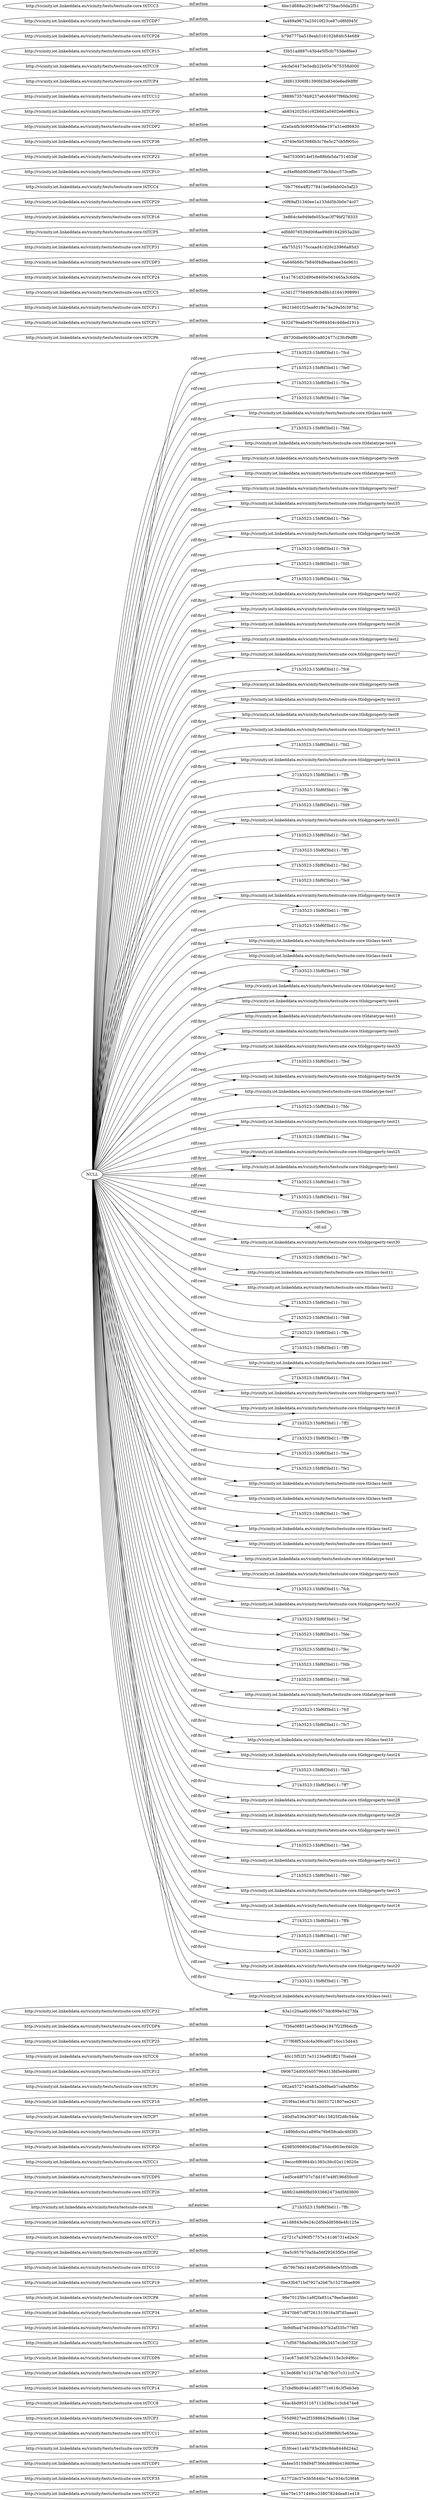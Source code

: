digraph ar2dtool_diagram { 
rankdir=LR;
size="1501"
	"http://vicinity.iot.linkeddata.es/vicinity/tests/testsuite-core.ttlTCP22" -> "bbe75e1371449cc33807824dea81e418" [ label = "mf:action" ];
	"http://vicinity.iot.linkeddata.es/vicinity/tests/testsuite-core.ttlTCP35" -> "61772dc37e3b5644bc74a1934c529f46" [ label = "mf:action" ];
	"http://vicinity.iot.linkeddata.es/vicinity/tests/testsuite-core.ttlTCDP1" -> "da4ee55159d94f7366cb894b419d09ae" [ label = "mf:action" ];
	"http://vicinity.iot.linkeddata.es/vicinity/tests/testsuite-core.ttlTCP9" -> "f53fcee11a4b793e289c9da8448d24a2" [ label = "mf:action" ];
	"http://vicinity.iot.linkeddata.es/vicinity/tests/testsuite-core.ttlTCC11" -> "99b04d15eb341d3a55896f6fc5e656ac" [ label = "mf:action" ];
	"http://vicinity.iot.linkeddata.es/vicinity/tests/testsuite-core.ttlTCP3" -> "795d9827ee2f33886429a6ea9b112bae" [ label = "mf:action" ];
	"http://vicinity.iot.linkeddata.es/vicinity/tests/testsuite-core.ttlTCC8" -> "64ac4bd9531167112d3fac1c3cb474e8" [ label = "mf:action" ];
	"http://vicinity.iot.linkeddata.es/vicinity/tests/testsuite-core.ttlTCP14" -> "27cbd9bd64e1a885771e618c3f5eb3eb" [ label = "mf:action" ];
	"http://vicinity.iot.linkeddata.es/vicinity/tests/testsuite-core.ttlTCP27" -> "b13ed68b7412473a7db78c07c311c57e" [ label = "mf:action" ];
	"http://vicinity.iot.linkeddata.es/vicinity/tests/testsuite-core.ttlTCDP6" -> "11ec673a6387b226e9e3115e3c94f6cc" [ label = "mf:action" ];
	"http://vicinity.iot.linkeddata.es/vicinity/tests/testsuite-core.ttlTCC2" -> "17cf56758a00e8a39fa3457e1fe0732f" [ label = "mf:action" ];
	"http://vicinity.iot.linkeddata.es/vicinity/tests/testsuite-core.ttlTCP21" -> "3b9dfba47e4394bcb37b2af335c776f3" [ label = "mf:action" ];
	"http://vicinity.iot.linkeddata.es/vicinity/tests/testsuite-core.ttlTCP34" -> "28470b67c8f7261515916a3f7d5aea41" [ label = "mf:action" ];
	"http://vicinity.iot.linkeddata.es/vicinity/tests/testsuite-core.ttlTCP8" -> "96e70125bc1a8f2fa851a79ee5aeddd1" [ label = "mf:action" ];
	"http://vicinity.iot.linkeddata.es/vicinity/tests/testsuite-core.ttlTCP19" -> "0be33b471bd7927a2b67b152736ae806" [ label = "mf:action" ];
	"http://vicinity.iot.linkeddata.es/vicinity/tests/testsuite-core.ttlTCC10" -> "db79b7bfa1444f2d95d68e0e5f55cdfb" [ label = "mf:action" ];
	"http://vicinity.iot.linkeddata.es/vicinity/tests/testsuite-core.ttlTCP2" -> "f4a5c957670a5ba56f292635f3e195ef" [ label = "mf:action" ];
	"http://vicinity.iot.linkeddata.es/vicinity/tests/testsuite-core.ttlTCC7" -> "c2721c7a390f57757e141d6731ed2e3c" [ label = "mf:action" ];
	"http://vicinity.iot.linkeddata.es/vicinity/tests/testsuite-core.ttlTCP13" -> "ae1d8843e9e24c2d5bdd858de4fc125e" [ label = "mf:action" ];
	"http://vicinity.iot.linkeddata.es/vicinity/tests/testsuite-core.ttl" -> "271b3523:15bf6f3bd11:-7ffc" [ label = "mf:entries" ];
	"http://vicinity.iot.linkeddata.es/vicinity/tests/testsuite-core.ttlTCP26" -> "bb9fc24d66f8d5933662473dd5fd3600" [ label = "mf:action" ];
	"http://vicinity.iot.linkeddata.es/vicinity/tests/testsuite-core.ttlTCDP5" -> "1ed5ce48f707c7dd167e48f196d50cc0" [ label = "mf:action" ];
	"http://vicinity.iot.linkeddata.es/vicinity/tests/testsuite-core.ttlTCC1" -> "19eccc6f69644b1383c36c02e119020e" [ label = "mf:action" ];
	"http://vicinity.iot.linkeddata.es/vicinity/tests/testsuite-core.ttlTCP20" -> "6298509980d28bd755dcd903ecf402fc" [ label = "mf:action" ];
	"http://vicinity.iot.linkeddata.es/vicinity/tests/testsuite-core.ttlTCP33" -> "1b89bfcc0a1a890a76b658cabc4fd3f3" [ label = "mf:action" ];
	"http://vicinity.iot.linkeddata.es/vicinity/tests/testsuite-core.ttlTCP7" -> "1d0d5a536a393f746c15825f2d8c54da" [ label = "mf:action" ];
	"http://vicinity.iot.linkeddata.es/vicinity/tests/testsuite-core.ttlTCP18" -> "2f19f4a1b6cd7b13b031721807ee2437" [ label = "mf:action" ];
	"http://vicinity.iot.linkeddata.es/vicinity/tests/testsuite-core.ttlTCP1" -> "082a4572740a83a2dd9aeb7ca9a8f56c" [ label = "mf:action" ];
	"http://vicinity.iot.linkeddata.es/vicinity/tests/testsuite-core.ttlTCP12" -> "0906724d0054057964313fd5e94bd981" [ label = "mf:action" ];
	"http://vicinity.iot.linkeddata.es/vicinity/tests/testsuite-core.ttlTCC6" -> "40c15f52f17e31234ef92ff217fcebd4" [ label = "mf:action" ];
	"http://vicinity.iot.linkeddata.es/vicinity/tests/testsuite-core.ttlTCP25" -> "377f68f53cdc4a366ca6f716cc15d443" [ label = "mf:action" ];
	"http://vicinity.iot.linkeddata.es/vicinity/tests/testsuite-core.ttlTCDP4" -> "7f36a08851ae35deda1947f22f9bdcfb" [ label = "mf:action" ];
	"http://vicinity.iot.linkeddata.es/vicinity/tests/testsuite-core.ttlTCP32" -> "83a1c20aa6b39fe5573dc898e54273fa" [ label = "mf:action" ];
	"NULL" -> "271b3523:15bf6f3bd11:-7fcd" [ label = "rdf:rest" ];
	"NULL" -> "271b3523:15bf6f3bd11:-7fe0" [ label = "rdf:rest" ];
	"NULL" -> "271b3523:15bf6f3bd11:-7fca" [ label = "rdf:rest" ];
	"NULL" -> "271b3523:15bf6f3bd11:-7fee" [ label = "rdf:rest" ];
	"NULL" -> "http://vicinity.iot.linkeddata.es/vicinity/tests/testsuite-core.ttlclass-test6" [ label = "rdf:first" ];
	"NULL" -> "271b3523:15bf6f3bd11:-7fdd" [ label = "rdf:rest" ];
	"NULL" -> "http://vicinity.iot.linkeddata.es/vicinity/tests/testsuite-core.ttldatatype-test4" [ label = "rdf:first" ];
	"NULL" -> "http://vicinity.iot.linkeddata.es/vicinity/tests/testsuite-core.ttlobjproperty-test6" [ label = "rdf:first" ];
	"NULL" -> "http://vicinity.iot.linkeddata.es/vicinity/tests/testsuite-core.ttldatatype-test5" [ label = "rdf:first" ];
	"NULL" -> "http://vicinity.iot.linkeddata.es/vicinity/tests/testsuite-core.ttlobjproperty-test7" [ label = "rdf:first" ];
	"NULL" -> "http://vicinity.iot.linkeddata.es/vicinity/tests/testsuite-core.ttlobjproperty-test35" [ label = "rdf:first" ];
	"NULL" -> "271b3523:15bf6f3bd11:-7feb" [ label = "rdf:rest" ];
	"NULL" -> "http://vicinity.iot.linkeddata.es/vicinity/tests/testsuite-core.ttlobjproperty-test36" [ label = "rdf:first" ];
	"NULL" -> "271b3523:15bf6f3bd11:-7fc9" [ label = "rdf:rest" ];
	"NULL" -> "271b3523:15bf6f3bd11:-7fd5" [ label = "rdf:rest" ];
	"NULL" -> "271b3523:15bf6f3bd11:-7fda" [ label = "rdf:rest" ];
	"NULL" -> "http://vicinity.iot.linkeddata.es/vicinity/tests/testsuite-core.ttlobjproperty-test22" [ label = "rdf:first" ];
	"NULL" -> "http://vicinity.iot.linkeddata.es/vicinity/tests/testsuite-core.ttlobjproperty-test23" [ label = "rdf:first" ];
	"NULL" -> "http://vicinity.iot.linkeddata.es/vicinity/tests/testsuite-core.ttlobjproperty-test26" [ label = "rdf:first" ];
	"NULL" -> "http://vicinity.iot.linkeddata.es/vicinity/tests/testsuite-core.ttlobjproperty-test2" [ label = "rdf:first" ];
	"NULL" -> "http://vicinity.iot.linkeddata.es/vicinity/tests/testsuite-core.ttlobjproperty-test27" [ label = "rdf:first" ];
	"NULL" -> "271b3523:15bf6f3bd11:-7fc6" [ label = "rdf:rest" ];
	"NULL" -> "http://vicinity.iot.linkeddata.es/vicinity/tests/testsuite-core.ttlobjproperty-test8" [ label = "rdf:first" ];
	"NULL" -> "http://vicinity.iot.linkeddata.es/vicinity/tests/testsuite-core.ttlobjproperty-test10" [ label = "rdf:first" ];
	"NULL" -> "http://vicinity.iot.linkeddata.es/vicinity/tests/testsuite-core.ttlobjproperty-test9" [ label = "rdf:first" ];
	"NULL" -> "http://vicinity.iot.linkeddata.es/vicinity/tests/testsuite-core.ttlobjproperty-test13" [ label = "rdf:first" ];
	"NULL" -> "271b3523:15bf6f3bd11:-7fd2" [ label = "rdf:rest" ];
	"NULL" -> "http://vicinity.iot.linkeddata.es/vicinity/tests/testsuite-core.ttlobjproperty-test14" [ label = "rdf:first" ];
	"NULL" -> "271b3523:15bf6f3bd11:-7ffb" [ label = "rdf:rest" ];
	"NULL" -> "271b3523:15bf6f3bd11:-7ff6" [ label = "rdf:rest" ];
	"NULL" -> "271b3523:15bf6f3bd11:-7fd9" [ label = "rdf:rest" ];
	"NULL" -> "http://vicinity.iot.linkeddata.es/vicinity/tests/testsuite-core.ttlobjproperty-test31" [ label = "rdf:first" ];
	"NULL" -> "271b3523:15bf6f3bd11:-7fe5" [ label = "rdf:rest" ];
	"NULL" -> "271b3523:15bf6f3bd11:-7ff3" [ label = "rdf:rest" ];
	"NULL" -> "271b3523:15bf6f3bd11:-7fe2" [ label = "rdf:rest" ];
	"NULL" -> "271b3523:15bf6f3bd11:-7fe9" [ label = "rdf:rest" ];
	"NULL" -> "http://vicinity.iot.linkeddata.es/vicinity/tests/testsuite-core.ttlobjproperty-test19" [ label = "rdf:first" ];
	"NULL" -> "271b3523:15bf6f3bd11:-7ff0" [ label = "rdf:rest" ];
	"NULL" -> "271b3523:15bf6f3bd11:-7fcc" [ label = "rdf:rest" ];
	"NULL" -> "http://vicinity.iot.linkeddata.es/vicinity/tests/testsuite-core.ttlclass-test5" [ label = "rdf:first" ];
	"NULL" -> "http://vicinity.iot.linkeddata.es/vicinity/tests/testsuite-core.ttlclass-test4" [ label = "rdf:first" ];
	"NULL" -> "271b3523:15bf6f3bd11:-7fdf" [ label = "rdf:rest" ];
	"NULL" -> "http://vicinity.iot.linkeddata.es/vicinity/tests/testsuite-core.ttldatatype-test2" [ label = "rdf:first" ];
	"NULL" -> "http://vicinity.iot.linkeddata.es/vicinity/tests/testsuite-core.ttlobjproperty-test4" [ label = "rdf:first" ];
	"NULL" -> "http://vicinity.iot.linkeddata.es/vicinity/tests/testsuite-core.ttldatatype-test3" [ label = "rdf:first" ];
	"NULL" -> "http://vicinity.iot.linkeddata.es/vicinity/tests/testsuite-core.ttlobjproperty-test5" [ label = "rdf:first" ];
	"NULL" -> "http://vicinity.iot.linkeddata.es/vicinity/tests/testsuite-core.ttlobjproperty-test33" [ label = "rdf:first" ];
	"NULL" -> "271b3523:15bf6f3bd11:-7fed" [ label = "rdf:rest" ];
	"NULL" -> "http://vicinity.iot.linkeddata.es/vicinity/tests/testsuite-core.ttlobjproperty-test34" [ label = "rdf:first" ];
	"NULL" -> "http://vicinity.iot.linkeddata.es/vicinity/tests/testsuite-core.ttldatatype-test7" [ label = "rdf:first" ];
	"NULL" -> "271b3523:15bf6f3bd11:-7fdc" [ label = "rdf:rest" ];
	"NULL" -> "http://vicinity.iot.linkeddata.es/vicinity/tests/testsuite-core.ttlobjproperty-test21" [ label = "rdf:first" ];
	"NULL" -> "271b3523:15bf6f3bd11:-7fea" [ label = "rdf:rest" ];
	"NULL" -> "http://vicinity.iot.linkeddata.es/vicinity/tests/testsuite-core.ttlobjproperty-test25" [ label = "rdf:first" ];
	"NULL" -> "http://vicinity.iot.linkeddata.es/vicinity/tests/testsuite-core.ttlobjproperty-test1" [ label = "rdf:first" ];
	"NULL" -> "271b3523:15bf6f3bd11:-7fc8" [ label = "rdf:rest" ];
	"NULL" -> "271b3523:15bf6f3bd11:-7fd4" [ label = "rdf:rest" ];
	"NULL" -> "271b3523:15bf6f3bd11:-7ff8" [ label = "rdf:rest" ];
	"NULL" -> "rdf:nil" [ label = "rdf:rest" ];
	"NULL" -> "http://vicinity.iot.linkeddata.es/vicinity/tests/testsuite-core.ttlobjproperty-test30" [ label = "rdf:first" ];
	"NULL" -> "271b3523:15bf6f3bd11:-7fe7" [ label = "rdf:rest" ];
	"NULL" -> "http://vicinity.iot.linkeddata.es/vicinity/tests/testsuite-core.ttlclass-test11" [ label = "rdf:first" ];
	"NULL" -> "http://vicinity.iot.linkeddata.es/vicinity/tests/testsuite-core.ttlclass-test12" [ label = "rdf:first" ];
	"NULL" -> "271b3523:15bf6f3bd11:-7fd1" [ label = "rdf:rest" ];
	"NULL" -> "271b3523:15bf6f3bd11:-7fd8" [ label = "rdf:rest" ];
	"NULL" -> "271b3523:15bf6f3bd11:-7ffa" [ label = "rdf:rest" ];
	"NULL" -> "271b3523:15bf6f3bd11:-7ff5" [ label = "rdf:rest" ];
	"NULL" -> "http://vicinity.iot.linkeddata.es/vicinity/tests/testsuite-core.ttlclass-test7" [ label = "rdf:first" ];
	"NULL" -> "271b3523:15bf6f3bd11:-7fe4" [ label = "rdf:rest" ];
	"NULL" -> "http://vicinity.iot.linkeddata.es/vicinity/tests/testsuite-core.ttlobjproperty-test17" [ label = "rdf:first" ];
	"NULL" -> "http://vicinity.iot.linkeddata.es/vicinity/tests/testsuite-core.ttlobjproperty-test18" [ label = "rdf:first" ];
	"NULL" -> "271b3523:15bf6f3bd11:-7ff2" [ label = "rdf:rest" ];
	"NULL" -> "271b3523:15bf6f3bd11:-7ff9" [ label = "rdf:rest" ];
	"NULL" -> "271b3523:15bf6f3bd11:-7fce" [ label = "rdf:rest" ];
	"NULL" -> "271b3523:15bf6f3bd11:-7fe1" [ label = "rdf:rest" ];
	"NULL" -> "http://vicinity.iot.linkeddata.es/vicinity/tests/testsuite-core.ttlclass-test8" [ label = "rdf:first" ];
	"NULL" -> "http://vicinity.iot.linkeddata.es/vicinity/tests/testsuite-core.ttlclass-test9" [ label = "rdf:first" ];
	"NULL" -> "271b3523:15bf6f3bd11:-7fe8" [ label = "rdf:rest" ];
	"NULL" -> "http://vicinity.iot.linkeddata.es/vicinity/tests/testsuite-core.ttlclass-test2" [ label = "rdf:first" ];
	"NULL" -> "http://vicinity.iot.linkeddata.es/vicinity/tests/testsuite-core.ttlclass-test3" [ label = "rdf:first" ];
	"NULL" -> "http://vicinity.iot.linkeddata.es/vicinity/tests/testsuite-core.ttldatatype-test1" [ label = "rdf:first" ];
	"NULL" -> "http://vicinity.iot.linkeddata.es/vicinity/tests/testsuite-core.ttlobjproperty-test3" [ label = "rdf:first" ];
	"NULL" -> "271b3523:15bf6f3bd11:-7fcb" [ label = "rdf:rest" ];
	"NULL" -> "http://vicinity.iot.linkeddata.es/vicinity/tests/testsuite-core.ttlobjproperty-test32" [ label = "rdf:first" ];
	"NULL" -> "271b3523:15bf6f3bd11:-7fef" [ label = "rdf:rest" ];
	"NULL" -> "271b3523:15bf6f3bd11:-7fde" [ label = "rdf:rest" ];
	"NULL" -> "271b3523:15bf6f3bd11:-7fec" [ label = "rdf:rest" ];
	"NULL" -> "271b3523:15bf6f3bd11:-7fdb" [ label = "rdf:rest" ];
	"NULL" -> "271b3523:15bf6f3bd11:-7fd6" [ label = "rdf:rest" ];
	"NULL" -> "http://vicinity.iot.linkeddata.es/vicinity/tests/testsuite-core.ttldatatype-test6" [ label = "rdf:first" ];
	"NULL" -> "271b3523:15bf6f3bd11:-7fcf" [ label = "rdf:rest" ];
	"NULL" -> "271b3523:15bf6f3bd11:-7fc7" [ label = "rdf:rest" ];
	"NULL" -> "http://vicinity.iot.linkeddata.es/vicinity/tests/testsuite-core.ttlclass-test10" [ label = "rdf:first" ];
	"NULL" -> "http://vicinity.iot.linkeddata.es/vicinity/tests/testsuite-core.ttlobjproperty-test24" [ label = "rdf:first" ];
	"NULL" -> "271b3523:15bf6f3bd11:-7fd3" [ label = "rdf:rest" ];
	"NULL" -> "271b3523:15bf6f3bd11:-7ff7" [ label = "rdf:rest" ];
	"NULL" -> "http://vicinity.iot.linkeddata.es/vicinity/tests/testsuite-core.ttlobjproperty-test28" [ label = "rdf:first" ];
	"NULL" -> "http://vicinity.iot.linkeddata.es/vicinity/tests/testsuite-core.ttlobjproperty-test29" [ label = "rdf:first" ];
	"NULL" -> "http://vicinity.iot.linkeddata.es/vicinity/tests/testsuite-core.ttlobjproperty-test11" [ label = "rdf:first" ];
	"NULL" -> "271b3523:15bf6f3bd11:-7fe6" [ label = "rdf:rest" ];
	"NULL" -> "http://vicinity.iot.linkeddata.es/vicinity/tests/testsuite-core.ttlobjproperty-test12" [ label = "rdf:first" ];
	"NULL" -> "271b3523:15bf6f3bd11:-7fd0" [ label = "rdf:rest" ];
	"NULL" -> "http://vicinity.iot.linkeddata.es/vicinity/tests/testsuite-core.ttlobjproperty-test15" [ label = "rdf:first" ];
	"NULL" -> "http://vicinity.iot.linkeddata.es/vicinity/tests/testsuite-core.ttlobjproperty-test16" [ label = "rdf:first" ];
	"NULL" -> "271b3523:15bf6f3bd11:-7ff4" [ label = "rdf:rest" ];
	"NULL" -> "271b3523:15bf6f3bd11:-7fd7" [ label = "rdf:rest" ];
	"NULL" -> "271b3523:15bf6f3bd11:-7fe3" [ label = "rdf:rest" ];
	"NULL" -> "http://vicinity.iot.linkeddata.es/vicinity/tests/testsuite-core.ttlobjproperty-test20" [ label = "rdf:first" ];
	"NULL" -> "271b3523:15bf6f3bd11:-7ff1" [ label = "rdf:rest" ];
	"NULL" -> "http://vicinity.iot.linkeddata.es/vicinity/tests/testsuite-core.ttlclass-test1" [ label = "rdf:first" ];
	"http://vicinity.iot.linkeddata.es/vicinity/tests/testsuite-core.ttlTCP6" -> "d9730dbe9b590ca802477c23fcf9dff0" [ label = "mf:action" ];
	"http://vicinity.iot.linkeddata.es/vicinity/tests/testsuite-core.ttlTCP17" -> "f432d79eabe9476e984404c4dded191b" [ label = "mf:action" ];
	"http://vicinity.iot.linkeddata.es/vicinity/tests/testsuite-core.ttlTCP11" -> "8621b601f25ea8019a74a29a5fc397b2" [ label = "mf:action" ];
	"http://vicinity.iot.linkeddata.es/vicinity/tests/testsuite-core.ttlTCC5" -> "cc3d127756466c8cbd8b1d1641998991" [ label = "mf:action" ];
	"http://vicinity.iot.linkeddata.es/vicinity/tests/testsuite-core.ttlTCP24" -> "41a1761d32d90e8400e563465a3c6d0a" [ label = "mf:action" ];
	"http://vicinity.iot.linkeddata.es/vicinity/tests/testsuite-core.ttlTCDP3" -> "6a646b66c7b840f4dfeaebaee34e9631" [ label = "mf:action" ];
	"http://vicinity.iot.linkeddata.es/vicinity/tests/testsuite-core.ttlTCP31" -> "efa75525175ccaad41d26c23966a85d3" [ label = "mf:action" ];
	"http://vicinity.iot.linkeddata.es/vicinity/tests/testsuite-core.ttlTCP5" -> "edfdd076539d008ae99d91642953a2b0" [ label = "mf:action" ];
	"http://vicinity.iot.linkeddata.es/vicinity/tests/testsuite-core.ttlTCP16" -> "3e864c4e949efe053cac3f79bf278333" [ label = "mf:action" ];
	"http://vicinity.iot.linkeddata.es/vicinity/tests/testsuite-core.ttlTCP29" -> "c0f69af31340ee1a133dd5b3b0e74c07" [ label = "mf:action" ];
	"http://vicinity.iot.linkeddata.es/vicinity/tests/testsuite-core.ttlTCC4" -> "70b7766a4ff277841be6bfeb02e5af23" [ label = "mf:action" ];
	"http://vicinity.iot.linkeddata.es/vicinity/tests/testsuite-core.ttlTCP10" -> "acf4ef6bb9036e6573b3dacc573cef0c" [ label = "mf:action" ];
	"http://vicinity.iot.linkeddata.es/vicinity/tests/testsuite-core.ttlTCP23" -> "fed75300f14ef16e88bfa5da751d03df" [ label = "mf:action" ];
	"http://vicinity.iot.linkeddata.es/vicinity/tests/testsuite-core.ttlTCP36" -> "e3749e5b53988b3c76e5c27cb5f905cc" [ label = "mf:action" ];
	"http://vicinity.iot.linkeddata.es/vicinity/tests/testsuite-core.ttlTCDP2" -> "d2a0a4fb3b90850ebbe197a31ed86830" [ label = "mf:action" ];
	"http://vicinity.iot.linkeddata.es/vicinity/tests/testsuite-core.ttlTCP30" -> "ab834202541c92b682a0402e6e9ff41a" [ label = "mf:action" ];
	"http://vicinity.iot.linkeddata.es/vicinity/tests/testsuite-core.ttlTCC12" -> "3889b73576b9237a6c64007f96fa3092" [ label = "mf:action" ];
	"http://vicinity.iot.linkeddata.es/vicinity/tests/testsuite-core.ttlTCP4" -> "2fd813306f81390fd3b8340e6ed9df8f" [ label = "mf:action" ];
	"http://vicinity.iot.linkeddata.es/vicinity/tests/testsuite-core.ttlTCC9" -> "a4cfa04473e5edb22b05e7675358d000" [ label = "mf:action" ];
	"http://vicinity.iot.linkeddata.es/vicinity/tests/testsuite-core.ttlTCP15" -> "f3b51ad887c45b4e5f5cfc753de8fee3" [ label = "mf:action" ];
	"http://vicinity.iot.linkeddata.es/vicinity/tests/testsuite-core.ttlTCP28" -> "b79d777ba518eab316102b84fc54e689" [ label = "mf:action" ];
	"http://vicinity.iot.linkeddata.es/vicinity/tests/testsuite-core.ttlTCDP7" -> "fa489a9673a25010f23ce87cd8fd945f" [ label = "mf:action" ];
	"http://vicinity.iot.linkeddata.es/vicinity/tests/testsuite-core.ttlTCC3" -> "6be1d688ac291be867275bac50da2f51" [ label = "mf:action" ];

}
